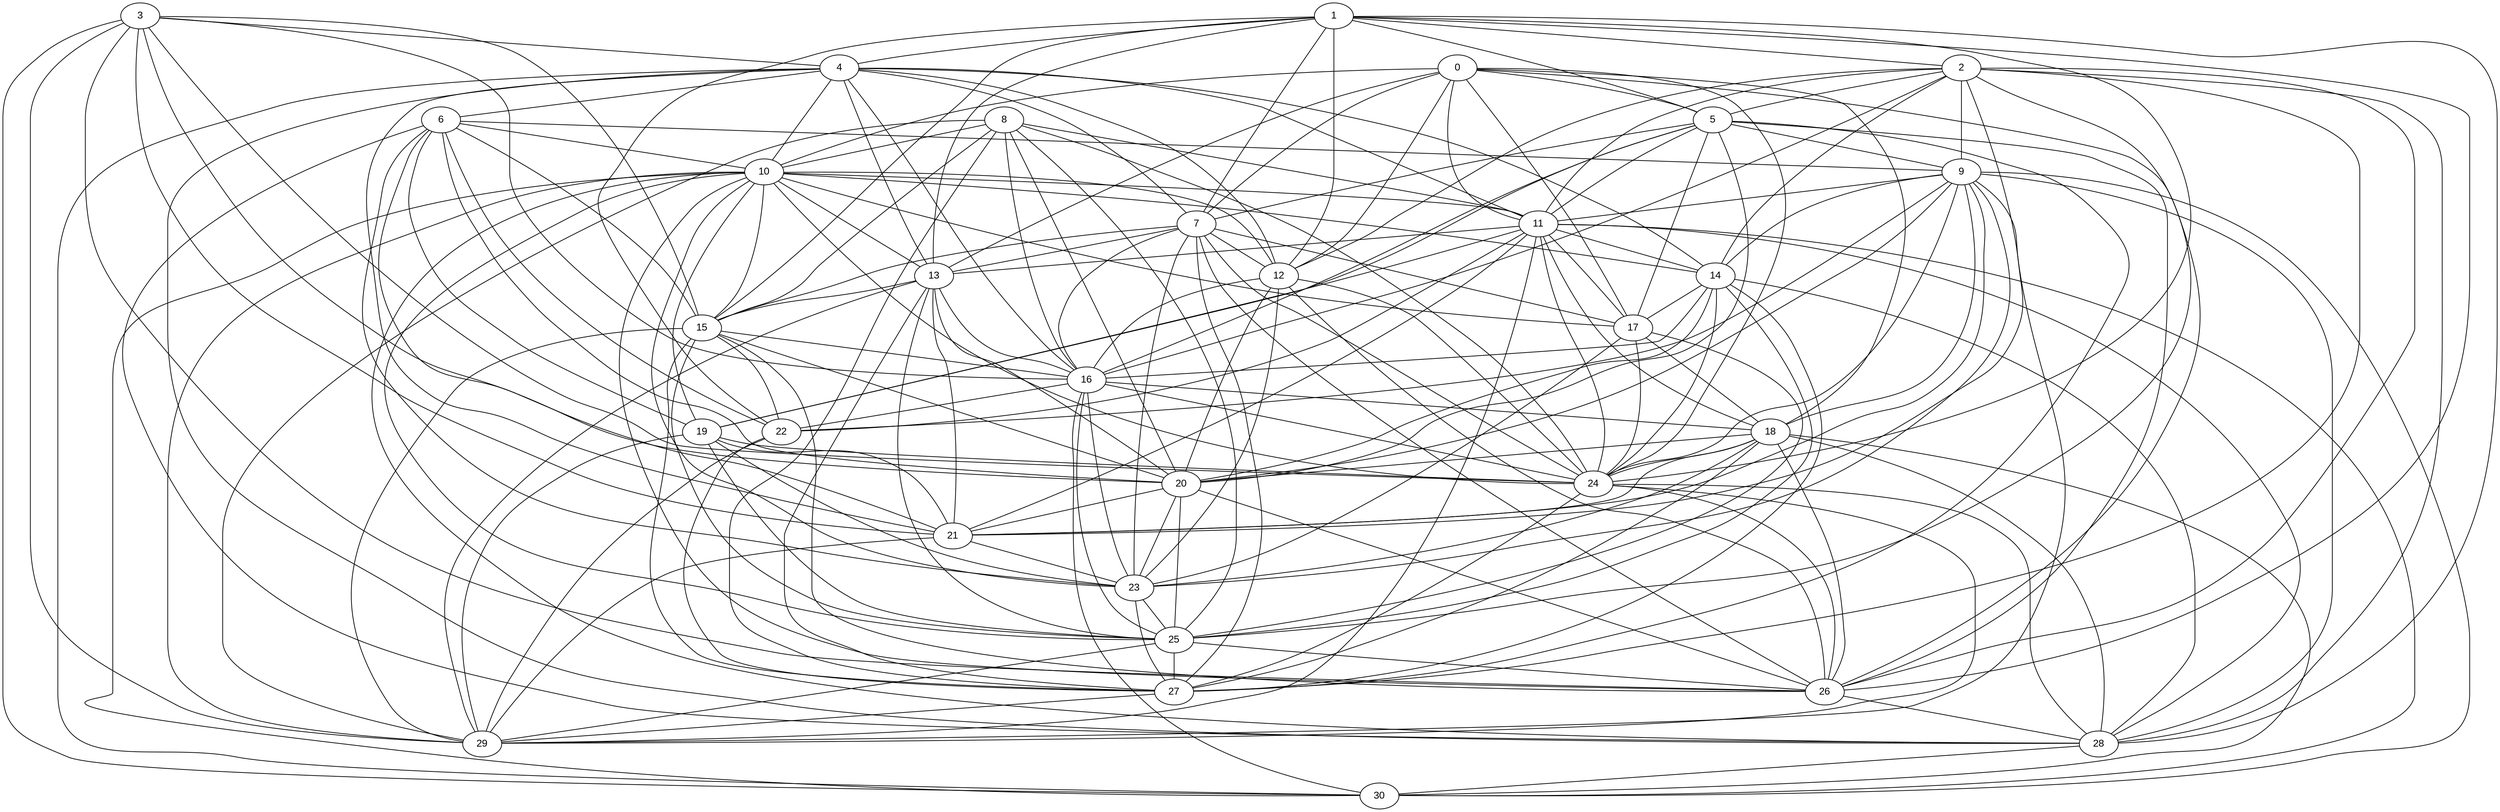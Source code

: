 graph InitialGraph {
  node [style=filled, fillcolor=white, fontname="Arial"];
  0;
  1;
  2;
  3;
  4;
  5;
  6;
  7;
  8;
  9;
  10;
  11;
  12;
  13;
  14;
  15;
  16;
  17;
  18;
  19;
  20;
  21;
  22;
  23;
  24;
  25;
  26;
  27;
  28;
  29;
  30;
  0 -- 5;
  0 -- 7;
  0 -- 10;
  0 -- 11;
  0 -- 12;
  0 -- 13;
  0 -- 17;
  0 -- 18;
  0 -- 24;
  0 -- 26;
  1 -- 2;
  1 -- 4;
  1 -- 5;
  1 -- 7;
  1 -- 12;
  1 -- 13;
  1 -- 15;
  1 -- 22;
  1 -- 24;
  1 -- 26;
  1 -- 28;
  2 -- 5;
  2 -- 9;
  2 -- 11;
  2 -- 12;
  2 -- 14;
  2 -- 16;
  2 -- 21;
  2 -- 25;
  2 -- 26;
  2 -- 27;
  2 -- 28;
  3 -- 4;
  3 -- 15;
  3 -- 16;
  3 -- 20;
  3 -- 21;
  3 -- 24;
  3 -- 26;
  3 -- 29;
  3 -- 30;
  4 -- 6;
  4 -- 7;
  4 -- 10;
  4 -- 11;
  4 -- 12;
  4 -- 13;
  4 -- 14;
  4 -- 16;
  4 -- 21;
  4 -- 28;
  4 -- 30;
  5 -- 7;
  5 -- 9;
  5 -- 11;
  5 -- 16;
  5 -- 17;
  5 -- 19;
  5 -- 20;
  5 -- 26;
  5 -- 27;
  6 -- 9;
  6 -- 10;
  6 -- 15;
  6 -- 19;
  6 -- 20;
  6 -- 21;
  6 -- 22;
  6 -- 23;
  6 -- 28;
  7 -- 12;
  7 -- 13;
  7 -- 15;
  7 -- 16;
  7 -- 17;
  7 -- 23;
  7 -- 24;
  7 -- 26;
  7 -- 27;
  8 -- 10;
  8 -- 11;
  8 -- 15;
  8 -- 16;
  8 -- 20;
  8 -- 24;
  8 -- 25;
  8 -- 27;
  8 -- 29;
  9 -- 11;
  9 -- 14;
  9 -- 18;
  9 -- 20;
  9 -- 21;
  9 -- 22;
  9 -- 23;
  9 -- 24;
  9 -- 28;
  9 -- 29;
  9 -- 30;
  10 -- 11;
  10 -- 12;
  10 -- 13;
  10 -- 14;
  10 -- 15;
  10 -- 17;
  10 -- 19;
  10 -- 23;
  10 -- 24;
  10 -- 25;
  10 -- 26;
  10 -- 28;
  10 -- 29;
  10 -- 30;
  11 -- 13;
  11 -- 14;
  11 -- 17;
  11 -- 18;
  11 -- 19;
  11 -- 21;
  11 -- 22;
  11 -- 24;
  11 -- 28;
  11 -- 29;
  11 -- 30;
  12 -- 16;
  12 -- 20;
  12 -- 23;
  12 -- 24;
  12 -- 26;
  13 -- 15;
  13 -- 16;
  13 -- 20;
  13 -- 21;
  13 -- 25;
  13 -- 27;
  13 -- 29;
  14 -- 16;
  14 -- 17;
  14 -- 20;
  14 -- 24;
  14 -- 25;
  14 -- 27;
  14 -- 28;
  15 -- 16;
  15 -- 20;
  15 -- 22;
  15 -- 25;
  15 -- 26;
  15 -- 27;
  15 -- 29;
  16 -- 18;
  16 -- 22;
  16 -- 23;
  16 -- 24;
  16 -- 25;
  16 -- 30;
  17 -- 18;
  17 -- 23;
  17 -- 24;
  17 -- 25;
  18 -- 20;
  18 -- 21;
  18 -- 23;
  18 -- 24;
  18 -- 26;
  18 -- 27;
  18 -- 28;
  18 -- 30;
  19 -- 21;
  19 -- 23;
  19 -- 24;
  19 -- 25;
  19 -- 29;
  20 -- 21;
  20 -- 23;
  20 -- 25;
  20 -- 26;
  21 -- 23;
  21 -- 29;
  22 -- 27;
  22 -- 29;
  23 -- 25;
  23 -- 27;
  24 -- 26;
  24 -- 27;
  24 -- 28;
  24 -- 29;
  25 -- 26;
  25 -- 27;
  25 -- 29;
  26 -- 28;
  27 -- 29;
  28 -- 30;
}
